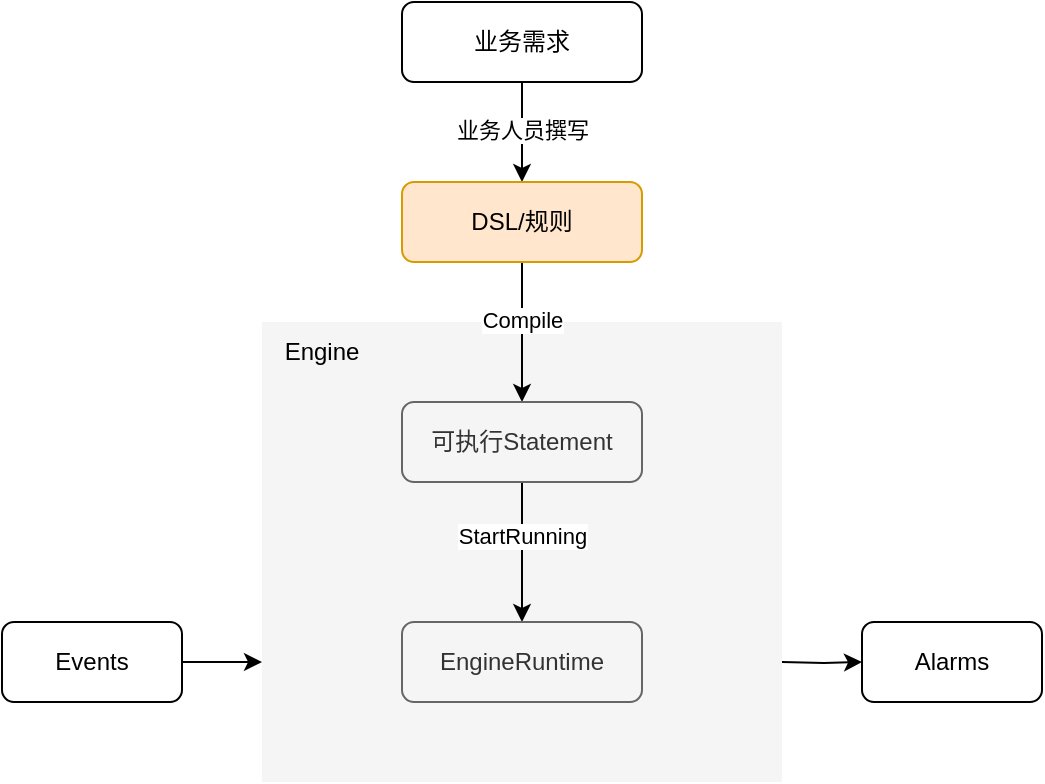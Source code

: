 <mxfile version="21.8.2" type="github">
  <diagram id="C5RBs43oDa-KdzZeNtuy" name="Page-1">
    <mxGraphModel dx="1099" dy="595" grid="1" gridSize="10" guides="1" tooltips="1" connect="1" arrows="1" fold="1" page="1" pageScale="1" pageWidth="827" pageHeight="1169" math="0" shadow="0">
      <root>
        <mxCell id="WIyWlLk6GJQsqaUBKTNV-0" />
        <mxCell id="WIyWlLk6GJQsqaUBKTNV-1" parent="WIyWlLk6GJQsqaUBKTNV-0" />
        <mxCell id="_alnSDJfrMN8fhZpkeya-10" value="" style="rounded=0;whiteSpace=wrap;html=1;fillColor=#f5f5f5;fontColor=#333333;strokeColor=none;" vertex="1" parent="WIyWlLk6GJQsqaUBKTNV-1">
          <mxGeometry x="250" y="340" width="260" height="230" as="geometry" />
        </mxCell>
        <mxCell id="_alnSDJfrMN8fhZpkeya-4" value="" style="edgeStyle=orthogonalEdgeStyle;rounded=0;orthogonalLoop=1;jettySize=auto;html=1;" edge="1" parent="WIyWlLk6GJQsqaUBKTNV-1" source="_alnSDJfrMN8fhZpkeya-0" target="_alnSDJfrMN8fhZpkeya-1">
          <mxGeometry relative="1" as="geometry" />
        </mxCell>
        <mxCell id="_alnSDJfrMN8fhZpkeya-6" value="业务人员撰写" style="edgeLabel;html=1;align=center;verticalAlign=middle;resizable=0;points=[];" vertex="1" connectable="0" parent="_alnSDJfrMN8fhZpkeya-4">
          <mxGeometry x="-0.267" relative="1" as="geometry">
            <mxPoint y="5" as="offset" />
          </mxGeometry>
        </mxCell>
        <mxCell id="_alnSDJfrMN8fhZpkeya-0" value="业务需求" style="rounded=1;whiteSpace=wrap;html=1;" vertex="1" parent="WIyWlLk6GJQsqaUBKTNV-1">
          <mxGeometry x="320" y="180" width="120" height="40" as="geometry" />
        </mxCell>
        <mxCell id="_alnSDJfrMN8fhZpkeya-5" value="" style="edgeStyle=orthogonalEdgeStyle;rounded=0;orthogonalLoop=1;jettySize=auto;html=1;" edge="1" parent="WIyWlLk6GJQsqaUBKTNV-1" source="_alnSDJfrMN8fhZpkeya-1" target="_alnSDJfrMN8fhZpkeya-2">
          <mxGeometry relative="1" as="geometry" />
        </mxCell>
        <mxCell id="_alnSDJfrMN8fhZpkeya-7" value="Compile" style="edgeLabel;html=1;align=center;verticalAlign=middle;resizable=0;points=[];" vertex="1" connectable="0" parent="_alnSDJfrMN8fhZpkeya-5">
          <mxGeometry x="-0.185" relative="1" as="geometry">
            <mxPoint as="offset" />
          </mxGeometry>
        </mxCell>
        <mxCell id="_alnSDJfrMN8fhZpkeya-1" value="DSL/规则" style="rounded=1;whiteSpace=wrap;html=1;fillColor=#ffe6cc;strokeColor=#d79b00;" vertex="1" parent="WIyWlLk6GJQsqaUBKTNV-1">
          <mxGeometry x="320" y="270" width="120" height="40" as="geometry" />
        </mxCell>
        <mxCell id="_alnSDJfrMN8fhZpkeya-8" value="" style="edgeStyle=orthogonalEdgeStyle;rounded=0;orthogonalLoop=1;jettySize=auto;html=1;" edge="1" parent="WIyWlLk6GJQsqaUBKTNV-1" source="_alnSDJfrMN8fhZpkeya-2" target="_alnSDJfrMN8fhZpkeya-3">
          <mxGeometry relative="1" as="geometry" />
        </mxCell>
        <mxCell id="_alnSDJfrMN8fhZpkeya-9" value="StartRunning" style="edgeLabel;html=1;align=center;verticalAlign=middle;resizable=0;points=[];" vertex="1" connectable="0" parent="_alnSDJfrMN8fhZpkeya-8">
          <mxGeometry x="-0.233" y="-1" relative="1" as="geometry">
            <mxPoint x="1" as="offset" />
          </mxGeometry>
        </mxCell>
        <mxCell id="_alnSDJfrMN8fhZpkeya-2" value="可执行Statement" style="rounded=1;whiteSpace=wrap;html=1;fillColor=#f5f5f5;fontColor=#333333;strokeColor=#666666;" vertex="1" parent="WIyWlLk6GJQsqaUBKTNV-1">
          <mxGeometry x="320" y="380" width="120" height="40" as="geometry" />
        </mxCell>
        <mxCell id="_alnSDJfrMN8fhZpkeya-14" value="" style="edgeStyle=orthogonalEdgeStyle;rounded=0;orthogonalLoop=1;jettySize=auto;html=1;exitX=1;exitY=0.5;exitDx=0;exitDy=0;" edge="1" parent="WIyWlLk6GJQsqaUBKTNV-1" target="_alnSDJfrMN8fhZpkeya-13">
          <mxGeometry relative="1" as="geometry">
            <mxPoint x="510.0" y="510" as="sourcePoint" />
          </mxGeometry>
        </mxCell>
        <mxCell id="_alnSDJfrMN8fhZpkeya-3" value="EngineRuntime" style="rounded=1;whiteSpace=wrap;html=1;fillColor=#f5f5f5;fontColor=#333333;strokeColor=#666666;" vertex="1" parent="WIyWlLk6GJQsqaUBKTNV-1">
          <mxGeometry x="320" y="490" width="120" height="40" as="geometry" />
        </mxCell>
        <mxCell id="_alnSDJfrMN8fhZpkeya-12" value="" style="edgeStyle=orthogonalEdgeStyle;rounded=0;orthogonalLoop=1;jettySize=auto;html=1;entryX=0;entryY=0.5;entryDx=0;entryDy=0;" edge="1" parent="WIyWlLk6GJQsqaUBKTNV-1" source="_alnSDJfrMN8fhZpkeya-11">
          <mxGeometry relative="1" as="geometry">
            <mxPoint x="250" y="510" as="targetPoint" />
          </mxGeometry>
        </mxCell>
        <mxCell id="_alnSDJfrMN8fhZpkeya-11" value="Events" style="rounded=1;whiteSpace=wrap;html=1;" vertex="1" parent="WIyWlLk6GJQsqaUBKTNV-1">
          <mxGeometry x="120" y="490" width="90" height="40" as="geometry" />
        </mxCell>
        <mxCell id="_alnSDJfrMN8fhZpkeya-13" value="Alarms" style="rounded=1;whiteSpace=wrap;html=1;" vertex="1" parent="WIyWlLk6GJQsqaUBKTNV-1">
          <mxGeometry x="550" y="490" width="90" height="40" as="geometry" />
        </mxCell>
        <mxCell id="_alnSDJfrMN8fhZpkeya-18" value="Engine" style="text;html=1;strokeColor=none;fillColor=none;align=center;verticalAlign=middle;whiteSpace=wrap;rounded=0;" vertex="1" parent="WIyWlLk6GJQsqaUBKTNV-1">
          <mxGeometry x="250" y="340" width="60" height="30" as="geometry" />
        </mxCell>
      </root>
    </mxGraphModel>
  </diagram>
</mxfile>
